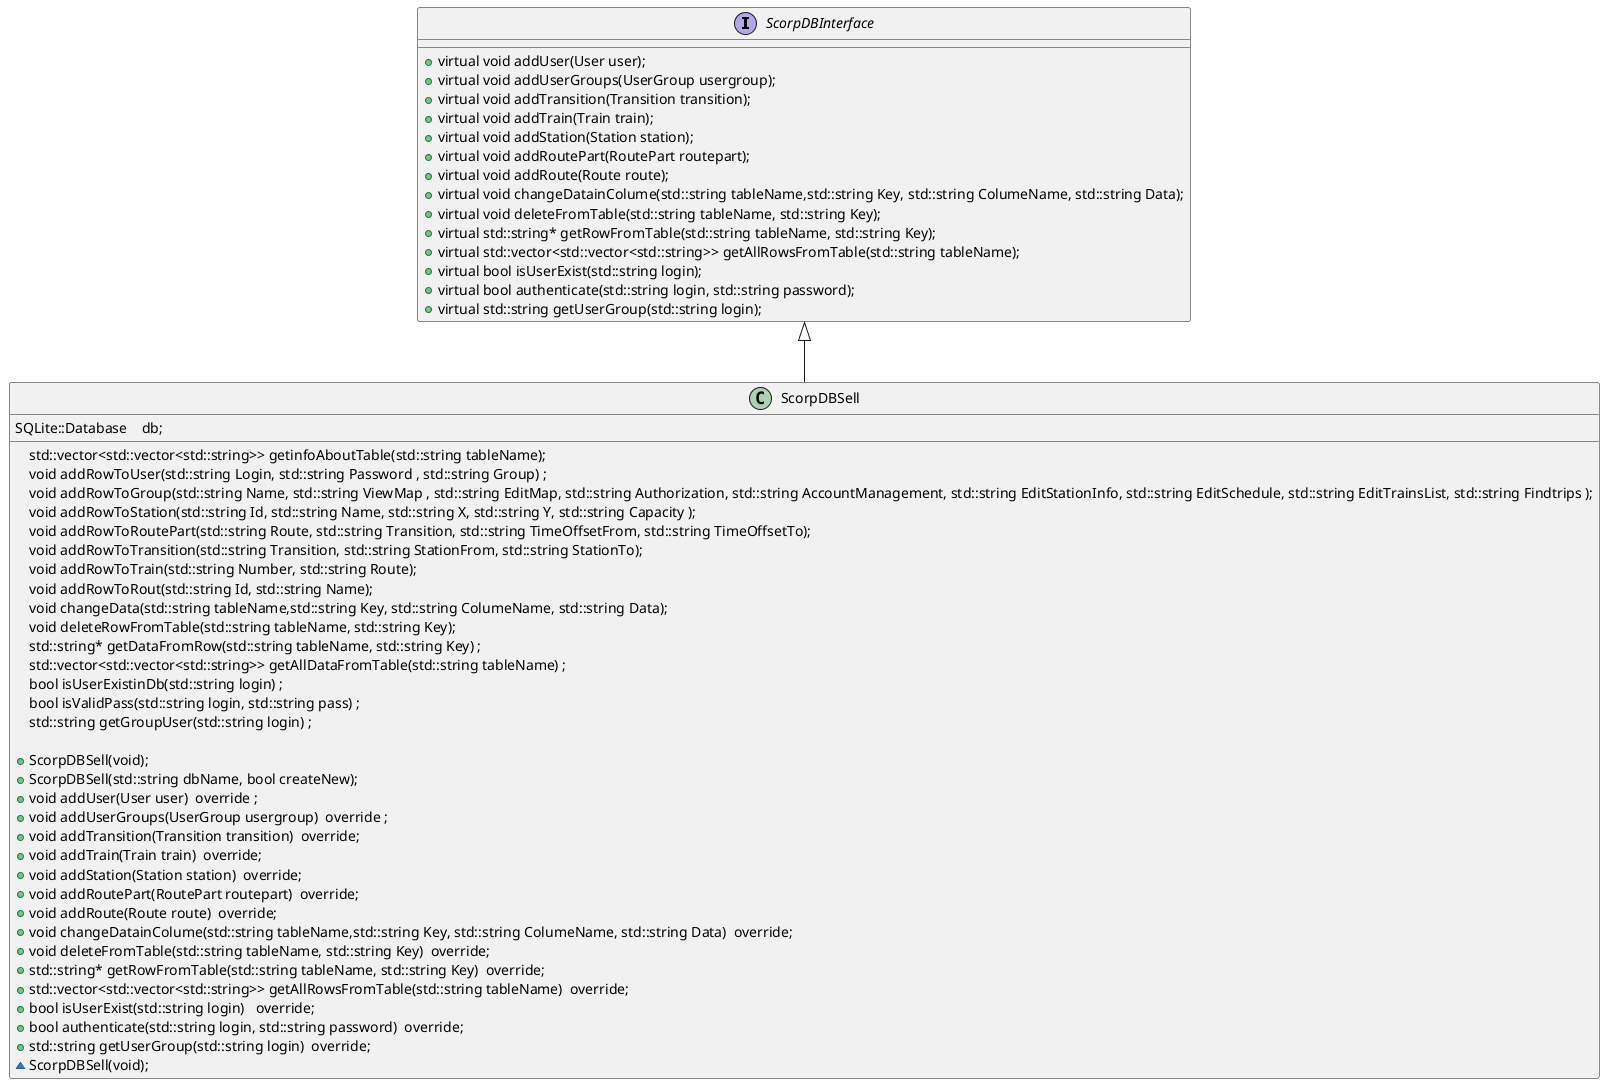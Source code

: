 @startuml




ScorpDBInterface <|-- ScorpDBSell

interface ScorpDBInterface {

	+virtual void addUser(User user);
	+virtual void addUserGroups(UserGroup usergroup);
	+virtual void addTransition(Transition transition);
	+virtual void addTrain(Train train);
	+virtual void addStation(Station station);
	+virtual void addRoutePart(RoutePart routepart);
	+virtual void addRoute(Route route);
	+virtual void changeDatainColume(std::string tableName,std::string Key, std::string ColumeName, std::string Data);
	+virtual void deleteFromTable(std::string tableName, std::string Key);
	+virtual std::string* getRowFromTable(std::string tableName, std::string Key);
	+virtual std::vector<std::vector<std::string>> getAllRowsFromTable(std::string tableName);
	+virtual bool isUserExist(std::string login);
	+virtual bool authenticate(std::string login, std::string password);
	+virtual std::string getUserGroup(std::string login);

}

class ScorpDBSell {
	SQLite::Database    db;
	std::vector<std::vector<std::string>> getinfoAboutTable(std::string tableName);
	void addRowToUser(std::string Login, std::string Password , std::string Group) ;
	void addRowToGroup(std::string Name, std::string ViewMap , std::string EditMap, std::string Authorization, std::string AccountManagement, std::string EditStationInfo, std::string EditSchedule, std::string EditTrainsList, std::string Findtrips );
	void addRowToStation(std::string Id, std::string Name, std::string X, std::string Y, std::string Capacity );
	void addRowToRoutePart(std::string Route, std::string Transition, std::string TimeOffsetFrom, std::string TimeOffsetTo);
	void addRowToTransition(std::string Transition, std::string StationFrom, std::string StationTo);
	void addRowToTrain(std::string Number, std::string Route);
	void addRowToRout(std::string Id, std::string Name);
	void changeData(std::string tableName,std::string Key, std::string ColumeName, std::string Data);
	void deleteRowFromTable(std::string tableName, std::string Key);
	std::string* getDataFromRow(std::string tableName, std::string Key) ;
	std::vector<std::vector<std::string>> getAllDataFromTable(std::string tableName) ;
	bool isUserExistinDb(std::string login) ;
	bool isValidPass(std::string login, std::string pass) ;
	std::string getGroupUser(std::string login) ;

    +ScorpDBSell(void);
	+ScorpDBSell(std::string dbName, bool createNew);
	+void addUser(User user)  override ;
	+void addUserGroups(UserGroup usergroup)  override ;
	+void addTransition(Transition transition)  override;
	+void addTrain(Train train)  override;
	+void addStation(Station station)  override;
	+void addRoutePart(RoutePart routepart)  override;
	+void addRoute(Route route)  override;
	+void changeDatainColume(std::string tableName,std::string Key, std::string ColumeName, std::string Data)  override;
	+void deleteFromTable(std::string tableName, std::string Key)  override;
	+std::string* getRowFromTable(std::string tableName, std::string Key)  override;
	+std::vector<std::vector<std::string>> getAllRowsFromTable(std::string tableName)  override;
	+bool isUserExist(std::string login)   override;
	+bool authenticate(std::string login, std::string password)  override;
	+std::string getUserGroup(std::string login)  override;
	~ScorpDBSell(void);
}

@enduml